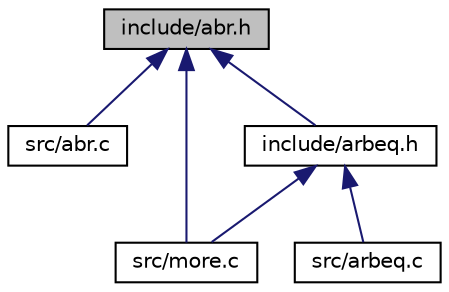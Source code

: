 digraph "include/abr.h"
{
  edge [fontname="Helvetica",fontsize="10",labelfontname="Helvetica",labelfontsize="10"];
  node [fontname="Helvetica",fontsize="10",shape=record];
  Node1 [label="include/abr.h",height=0.2,width=0.4,color="black", fillcolor="grey75", style="filled", fontcolor="black"];
  Node1 -> Node2 [dir="back",color="midnightblue",fontsize="10",style="solid"];
  Node2 [label="src/abr.c",height=0.2,width=0.4,color="black", fillcolor="white", style="filled",URL="$abr_8c.html"];
  Node1 -> Node3 [dir="back",color="midnightblue",fontsize="10",style="solid"];
  Node3 [label="src/more.c",height=0.2,width=0.4,color="black", fillcolor="white", style="filled",URL="$more_8c.html"];
  Node1 -> Node4 [dir="back",color="midnightblue",fontsize="10",style="solid"];
  Node4 [label="include/arbeq.h",height=0.2,width=0.4,color="black", fillcolor="white", style="filled",URL="$arbeq_8h.html"];
  Node4 -> Node5 [dir="back",color="midnightblue",fontsize="10",style="solid"];
  Node5 [label="src/arbeq.c",height=0.2,width=0.4,color="black", fillcolor="white", style="filled",URL="$arbeq_8c.html"];
  Node4 -> Node3 [dir="back",color="midnightblue",fontsize="10",style="solid"];
}
